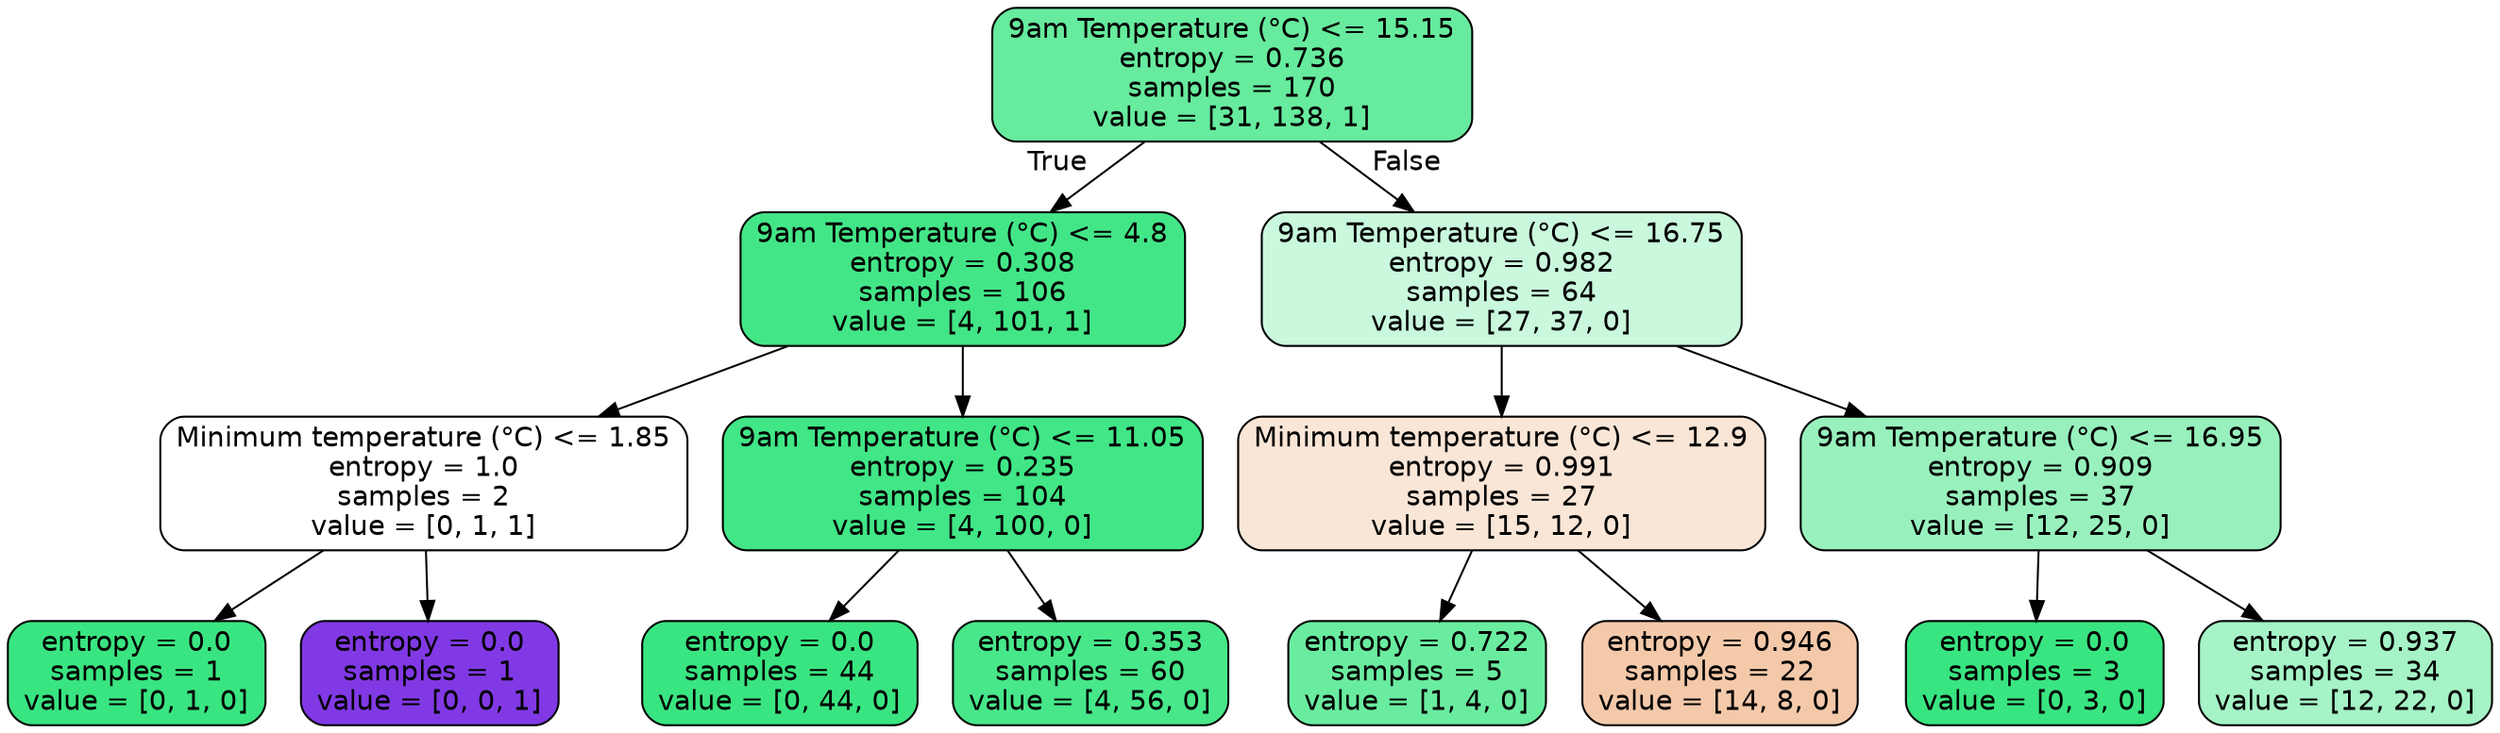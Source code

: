 digraph Tree {
node [shape=box, style="filled, rounded", color="black", fontname=helvetica] ;
edge [fontname=helvetica] ;
0 [label="9am Temperature (°C) <= 15.15\nentropy = 0.736\nsamples = 170\nvalue = [31, 138, 1]", fillcolor="#67eb9e"] ;
1 [label="9am Temperature (°C) <= 4.8\nentropy = 0.308\nsamples = 106\nvalue = [4, 101, 1]", fillcolor="#43e687"] ;
0 -> 1 [labeldistance=2.5, labelangle=45, headlabel="True"] ;
2 [label="Minimum temperature (°C) <= 1.85\nentropy = 1.0\nsamples = 2\nvalue = [0, 1, 1]", fillcolor="#ffffff"] ;
1 -> 2 ;
3 [label="entropy = 0.0\nsamples = 1\nvalue = [0, 1, 0]", fillcolor="#39e581"] ;
2 -> 3 ;
4 [label="entropy = 0.0\nsamples = 1\nvalue = [0, 0, 1]", fillcolor="#8139e5"] ;
2 -> 4 ;
5 [label="9am Temperature (°C) <= 11.05\nentropy = 0.235\nsamples = 104\nvalue = [4, 100, 0]", fillcolor="#41e686"] ;
1 -> 5 ;
6 [label="entropy = 0.0\nsamples = 44\nvalue = [0, 44, 0]", fillcolor="#39e581"] ;
5 -> 6 ;
7 [label="entropy = 0.353\nsamples = 60\nvalue = [4, 56, 0]", fillcolor="#47e78a"] ;
5 -> 7 ;
8 [label="9am Temperature (°C) <= 16.75\nentropy = 0.982\nsamples = 64\nvalue = [27, 37, 0]", fillcolor="#c9f8dd"] ;
0 -> 8 [labeldistance=2.5, labelangle=-45, headlabel="False"] ;
9 [label="Minimum temperature (°C) <= 12.9\nentropy = 0.991\nsamples = 27\nvalue = [15, 12, 0]", fillcolor="#fae6d7"] ;
8 -> 9 ;
10 [label="entropy = 0.722\nsamples = 5\nvalue = [1, 4, 0]", fillcolor="#6aeca0"] ;
9 -> 10 ;
11 [label="entropy = 0.946\nsamples = 22\nvalue = [14, 8, 0]", fillcolor="#f4c9aa"] ;
9 -> 11 ;
12 [label="9am Temperature (°C) <= 16.95\nentropy = 0.909\nsamples = 37\nvalue = [12, 25, 0]", fillcolor="#98f1bd"] ;
8 -> 12 ;
13 [label="entropy = 0.0\nsamples = 3\nvalue = [0, 3, 0]", fillcolor="#39e581"] ;
12 -> 13 ;
14 [label="entropy = 0.937\nsamples = 34\nvalue = [12, 22, 0]", fillcolor="#a5f3c6"] ;
12 -> 14 ;
}